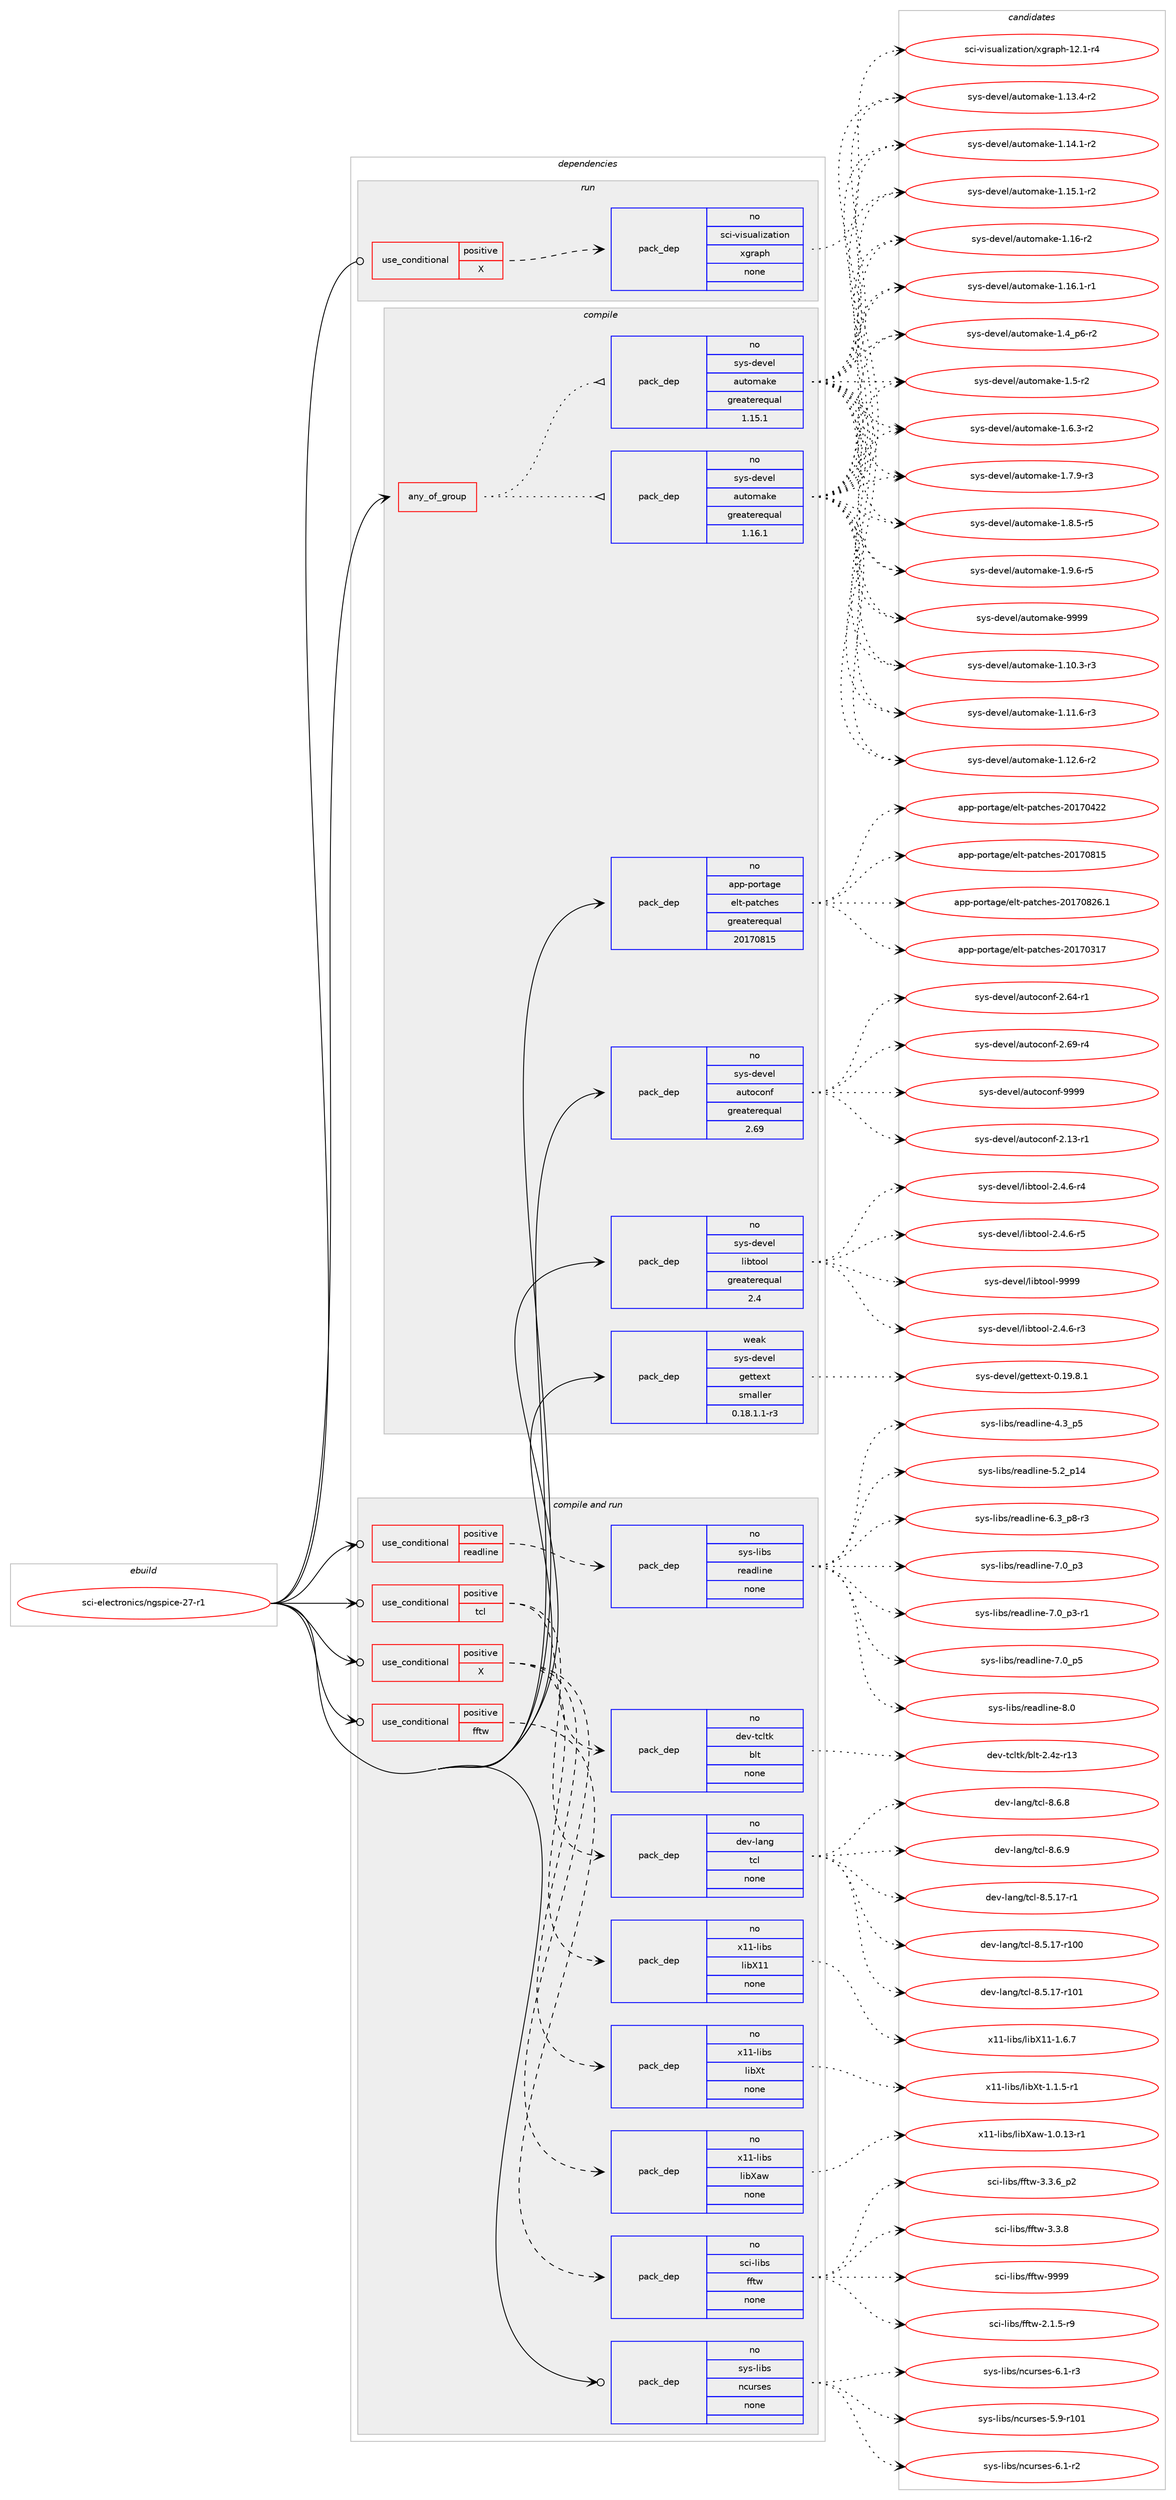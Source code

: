 digraph prolog {

# *************
# Graph options
# *************

newrank=true;
concentrate=true;
compound=true;
graph [rankdir=LR,fontname=Helvetica,fontsize=10,ranksep=1.5];#, ranksep=2.5, nodesep=0.2];
edge  [arrowhead=vee];
node  [fontname=Helvetica,fontsize=10];

# **********
# The ebuild
# **********

subgraph cluster_leftcol {
color=gray;
rank=same;
label=<<i>ebuild</i>>;
id [label="sci-electronics/ngspice-27-r1", color=red, width=4, href="../sci-electronics/ngspice-27-r1.svg"];
}

# ****************
# The dependencies
# ****************

subgraph cluster_midcol {
color=gray;
label=<<i>dependencies</i>>;
subgraph cluster_compile {
fillcolor="#eeeeee";
style=filled;
label=<<i>compile</i>>;
subgraph any26826 {
dependency1689881 [label=<<TABLE BORDER="0" CELLBORDER="1" CELLSPACING="0" CELLPADDING="4"><TR><TD CELLPADDING="10">any_of_group</TD></TR></TABLE>>, shape=none, color=red];subgraph pack1209565 {
dependency1689882 [label=<<TABLE BORDER="0" CELLBORDER="1" CELLSPACING="0" CELLPADDING="4" WIDTH="220"><TR><TD ROWSPAN="6" CELLPADDING="30">pack_dep</TD></TR><TR><TD WIDTH="110">no</TD></TR><TR><TD>sys-devel</TD></TR><TR><TD>automake</TD></TR><TR><TD>greaterequal</TD></TR><TR><TD>1.16.1</TD></TR></TABLE>>, shape=none, color=blue];
}
dependency1689881:e -> dependency1689882:w [weight=20,style="dotted",arrowhead="oinv"];
subgraph pack1209566 {
dependency1689883 [label=<<TABLE BORDER="0" CELLBORDER="1" CELLSPACING="0" CELLPADDING="4" WIDTH="220"><TR><TD ROWSPAN="6" CELLPADDING="30">pack_dep</TD></TR><TR><TD WIDTH="110">no</TD></TR><TR><TD>sys-devel</TD></TR><TR><TD>automake</TD></TR><TR><TD>greaterequal</TD></TR><TR><TD>1.15.1</TD></TR></TABLE>>, shape=none, color=blue];
}
dependency1689881:e -> dependency1689883:w [weight=20,style="dotted",arrowhead="oinv"];
}
id:e -> dependency1689881:w [weight=20,style="solid",arrowhead="vee"];
subgraph pack1209567 {
dependency1689884 [label=<<TABLE BORDER="0" CELLBORDER="1" CELLSPACING="0" CELLPADDING="4" WIDTH="220"><TR><TD ROWSPAN="6" CELLPADDING="30">pack_dep</TD></TR><TR><TD WIDTH="110">no</TD></TR><TR><TD>app-portage</TD></TR><TR><TD>elt-patches</TD></TR><TR><TD>greaterequal</TD></TR><TR><TD>20170815</TD></TR></TABLE>>, shape=none, color=blue];
}
id:e -> dependency1689884:w [weight=20,style="solid",arrowhead="vee"];
subgraph pack1209568 {
dependency1689885 [label=<<TABLE BORDER="0" CELLBORDER="1" CELLSPACING="0" CELLPADDING="4" WIDTH="220"><TR><TD ROWSPAN="6" CELLPADDING="30">pack_dep</TD></TR><TR><TD WIDTH="110">no</TD></TR><TR><TD>sys-devel</TD></TR><TR><TD>autoconf</TD></TR><TR><TD>greaterequal</TD></TR><TR><TD>2.69</TD></TR></TABLE>>, shape=none, color=blue];
}
id:e -> dependency1689885:w [weight=20,style="solid",arrowhead="vee"];
subgraph pack1209569 {
dependency1689886 [label=<<TABLE BORDER="0" CELLBORDER="1" CELLSPACING="0" CELLPADDING="4" WIDTH="220"><TR><TD ROWSPAN="6" CELLPADDING="30">pack_dep</TD></TR><TR><TD WIDTH="110">no</TD></TR><TR><TD>sys-devel</TD></TR><TR><TD>libtool</TD></TR><TR><TD>greaterequal</TD></TR><TR><TD>2.4</TD></TR></TABLE>>, shape=none, color=blue];
}
id:e -> dependency1689886:w [weight=20,style="solid",arrowhead="vee"];
subgraph pack1209570 {
dependency1689887 [label=<<TABLE BORDER="0" CELLBORDER="1" CELLSPACING="0" CELLPADDING="4" WIDTH="220"><TR><TD ROWSPAN="6" CELLPADDING="30">pack_dep</TD></TR><TR><TD WIDTH="110">weak</TD></TR><TR><TD>sys-devel</TD></TR><TR><TD>gettext</TD></TR><TR><TD>smaller</TD></TR><TR><TD>0.18.1.1-r3</TD></TR></TABLE>>, shape=none, color=blue];
}
id:e -> dependency1689887:w [weight=20,style="solid",arrowhead="vee"];
}
subgraph cluster_compileandrun {
fillcolor="#eeeeee";
style=filled;
label=<<i>compile and run</i>>;
subgraph cond452638 {
dependency1689888 [label=<<TABLE BORDER="0" CELLBORDER="1" CELLSPACING="0" CELLPADDING="4"><TR><TD ROWSPAN="3" CELLPADDING="10">use_conditional</TD></TR><TR><TD>positive</TD></TR><TR><TD>X</TD></TR></TABLE>>, shape=none, color=red];
subgraph pack1209571 {
dependency1689889 [label=<<TABLE BORDER="0" CELLBORDER="1" CELLSPACING="0" CELLPADDING="4" WIDTH="220"><TR><TD ROWSPAN="6" CELLPADDING="30">pack_dep</TD></TR><TR><TD WIDTH="110">no</TD></TR><TR><TD>x11-libs</TD></TR><TR><TD>libXaw</TD></TR><TR><TD>none</TD></TR><TR><TD></TD></TR></TABLE>>, shape=none, color=blue];
}
dependency1689888:e -> dependency1689889:w [weight=20,style="dashed",arrowhead="vee"];
subgraph pack1209572 {
dependency1689890 [label=<<TABLE BORDER="0" CELLBORDER="1" CELLSPACING="0" CELLPADDING="4" WIDTH="220"><TR><TD ROWSPAN="6" CELLPADDING="30">pack_dep</TD></TR><TR><TD WIDTH="110">no</TD></TR><TR><TD>x11-libs</TD></TR><TR><TD>libXt</TD></TR><TR><TD>none</TD></TR><TR><TD></TD></TR></TABLE>>, shape=none, color=blue];
}
dependency1689888:e -> dependency1689890:w [weight=20,style="dashed",arrowhead="vee"];
subgraph pack1209573 {
dependency1689891 [label=<<TABLE BORDER="0" CELLBORDER="1" CELLSPACING="0" CELLPADDING="4" WIDTH="220"><TR><TD ROWSPAN="6" CELLPADDING="30">pack_dep</TD></TR><TR><TD WIDTH="110">no</TD></TR><TR><TD>x11-libs</TD></TR><TR><TD>libX11</TD></TR><TR><TD>none</TD></TR><TR><TD></TD></TR></TABLE>>, shape=none, color=blue];
}
dependency1689888:e -> dependency1689891:w [weight=20,style="dashed",arrowhead="vee"];
}
id:e -> dependency1689888:w [weight=20,style="solid",arrowhead="odotvee"];
subgraph cond452639 {
dependency1689892 [label=<<TABLE BORDER="0" CELLBORDER="1" CELLSPACING="0" CELLPADDING="4"><TR><TD ROWSPAN="3" CELLPADDING="10">use_conditional</TD></TR><TR><TD>positive</TD></TR><TR><TD>fftw</TD></TR></TABLE>>, shape=none, color=red];
subgraph pack1209574 {
dependency1689893 [label=<<TABLE BORDER="0" CELLBORDER="1" CELLSPACING="0" CELLPADDING="4" WIDTH="220"><TR><TD ROWSPAN="6" CELLPADDING="30">pack_dep</TD></TR><TR><TD WIDTH="110">no</TD></TR><TR><TD>sci-libs</TD></TR><TR><TD>fftw</TD></TR><TR><TD>none</TD></TR><TR><TD></TD></TR></TABLE>>, shape=none, color=blue];
}
dependency1689892:e -> dependency1689893:w [weight=20,style="dashed",arrowhead="vee"];
}
id:e -> dependency1689892:w [weight=20,style="solid",arrowhead="odotvee"];
subgraph cond452640 {
dependency1689894 [label=<<TABLE BORDER="0" CELLBORDER="1" CELLSPACING="0" CELLPADDING="4"><TR><TD ROWSPAN="3" CELLPADDING="10">use_conditional</TD></TR><TR><TD>positive</TD></TR><TR><TD>readline</TD></TR></TABLE>>, shape=none, color=red];
subgraph pack1209575 {
dependency1689895 [label=<<TABLE BORDER="0" CELLBORDER="1" CELLSPACING="0" CELLPADDING="4" WIDTH="220"><TR><TD ROWSPAN="6" CELLPADDING="30">pack_dep</TD></TR><TR><TD WIDTH="110">no</TD></TR><TR><TD>sys-libs</TD></TR><TR><TD>readline</TD></TR><TR><TD>none</TD></TR><TR><TD></TD></TR></TABLE>>, shape=none, color=blue];
}
dependency1689894:e -> dependency1689895:w [weight=20,style="dashed",arrowhead="vee"];
}
id:e -> dependency1689894:w [weight=20,style="solid",arrowhead="odotvee"];
subgraph cond452641 {
dependency1689896 [label=<<TABLE BORDER="0" CELLBORDER="1" CELLSPACING="0" CELLPADDING="4"><TR><TD ROWSPAN="3" CELLPADDING="10">use_conditional</TD></TR><TR><TD>positive</TD></TR><TR><TD>tcl</TD></TR></TABLE>>, shape=none, color=red];
subgraph pack1209576 {
dependency1689897 [label=<<TABLE BORDER="0" CELLBORDER="1" CELLSPACING="0" CELLPADDING="4" WIDTH="220"><TR><TD ROWSPAN="6" CELLPADDING="30">pack_dep</TD></TR><TR><TD WIDTH="110">no</TD></TR><TR><TD>dev-lang</TD></TR><TR><TD>tcl</TD></TR><TR><TD>none</TD></TR><TR><TD></TD></TR></TABLE>>, shape=none, color=blue];
}
dependency1689896:e -> dependency1689897:w [weight=20,style="dashed",arrowhead="vee"];
subgraph pack1209577 {
dependency1689898 [label=<<TABLE BORDER="0" CELLBORDER="1" CELLSPACING="0" CELLPADDING="4" WIDTH="220"><TR><TD ROWSPAN="6" CELLPADDING="30">pack_dep</TD></TR><TR><TD WIDTH="110">no</TD></TR><TR><TD>dev-tcltk</TD></TR><TR><TD>blt</TD></TR><TR><TD>none</TD></TR><TR><TD></TD></TR></TABLE>>, shape=none, color=blue];
}
dependency1689896:e -> dependency1689898:w [weight=20,style="dashed",arrowhead="vee"];
}
id:e -> dependency1689896:w [weight=20,style="solid",arrowhead="odotvee"];
subgraph pack1209578 {
dependency1689899 [label=<<TABLE BORDER="0" CELLBORDER="1" CELLSPACING="0" CELLPADDING="4" WIDTH="220"><TR><TD ROWSPAN="6" CELLPADDING="30">pack_dep</TD></TR><TR><TD WIDTH="110">no</TD></TR><TR><TD>sys-libs</TD></TR><TR><TD>ncurses</TD></TR><TR><TD>none</TD></TR><TR><TD></TD></TR></TABLE>>, shape=none, color=blue];
}
id:e -> dependency1689899:w [weight=20,style="solid",arrowhead="odotvee"];
}
subgraph cluster_run {
fillcolor="#eeeeee";
style=filled;
label=<<i>run</i>>;
subgraph cond452642 {
dependency1689900 [label=<<TABLE BORDER="0" CELLBORDER="1" CELLSPACING="0" CELLPADDING="4"><TR><TD ROWSPAN="3" CELLPADDING="10">use_conditional</TD></TR><TR><TD>positive</TD></TR><TR><TD>X</TD></TR></TABLE>>, shape=none, color=red];
subgraph pack1209579 {
dependency1689901 [label=<<TABLE BORDER="0" CELLBORDER="1" CELLSPACING="0" CELLPADDING="4" WIDTH="220"><TR><TD ROWSPAN="6" CELLPADDING="30">pack_dep</TD></TR><TR><TD WIDTH="110">no</TD></TR><TR><TD>sci-visualization</TD></TR><TR><TD>xgraph</TD></TR><TR><TD>none</TD></TR><TR><TD></TD></TR></TABLE>>, shape=none, color=blue];
}
dependency1689900:e -> dependency1689901:w [weight=20,style="dashed",arrowhead="vee"];
}
id:e -> dependency1689900:w [weight=20,style="solid",arrowhead="odot"];
}
}

# **************
# The candidates
# **************

subgraph cluster_choices {
rank=same;
color=gray;
label=<<i>candidates</i>>;

subgraph choice1209565 {
color=black;
nodesep=1;
choice11512111545100101118101108479711711611110997107101454946494846514511451 [label="sys-devel/automake-1.10.3-r3", color=red, width=4,href="../sys-devel/automake-1.10.3-r3.svg"];
choice11512111545100101118101108479711711611110997107101454946494946544511451 [label="sys-devel/automake-1.11.6-r3", color=red, width=4,href="../sys-devel/automake-1.11.6-r3.svg"];
choice11512111545100101118101108479711711611110997107101454946495046544511450 [label="sys-devel/automake-1.12.6-r2", color=red, width=4,href="../sys-devel/automake-1.12.6-r2.svg"];
choice11512111545100101118101108479711711611110997107101454946495146524511450 [label="sys-devel/automake-1.13.4-r2", color=red, width=4,href="../sys-devel/automake-1.13.4-r2.svg"];
choice11512111545100101118101108479711711611110997107101454946495246494511450 [label="sys-devel/automake-1.14.1-r2", color=red, width=4,href="../sys-devel/automake-1.14.1-r2.svg"];
choice11512111545100101118101108479711711611110997107101454946495346494511450 [label="sys-devel/automake-1.15.1-r2", color=red, width=4,href="../sys-devel/automake-1.15.1-r2.svg"];
choice1151211154510010111810110847971171161111099710710145494649544511450 [label="sys-devel/automake-1.16-r2", color=red, width=4,href="../sys-devel/automake-1.16-r2.svg"];
choice11512111545100101118101108479711711611110997107101454946495446494511449 [label="sys-devel/automake-1.16.1-r1", color=red, width=4,href="../sys-devel/automake-1.16.1-r1.svg"];
choice115121115451001011181011084797117116111109971071014549465295112544511450 [label="sys-devel/automake-1.4_p6-r2", color=red, width=4,href="../sys-devel/automake-1.4_p6-r2.svg"];
choice11512111545100101118101108479711711611110997107101454946534511450 [label="sys-devel/automake-1.5-r2", color=red, width=4,href="../sys-devel/automake-1.5-r2.svg"];
choice115121115451001011181011084797117116111109971071014549465446514511450 [label="sys-devel/automake-1.6.3-r2", color=red, width=4,href="../sys-devel/automake-1.6.3-r2.svg"];
choice115121115451001011181011084797117116111109971071014549465546574511451 [label="sys-devel/automake-1.7.9-r3", color=red, width=4,href="../sys-devel/automake-1.7.9-r3.svg"];
choice115121115451001011181011084797117116111109971071014549465646534511453 [label="sys-devel/automake-1.8.5-r5", color=red, width=4,href="../sys-devel/automake-1.8.5-r5.svg"];
choice115121115451001011181011084797117116111109971071014549465746544511453 [label="sys-devel/automake-1.9.6-r5", color=red, width=4,href="../sys-devel/automake-1.9.6-r5.svg"];
choice115121115451001011181011084797117116111109971071014557575757 [label="sys-devel/automake-9999", color=red, width=4,href="../sys-devel/automake-9999.svg"];
dependency1689882:e -> choice11512111545100101118101108479711711611110997107101454946494846514511451:w [style=dotted,weight="100"];
dependency1689882:e -> choice11512111545100101118101108479711711611110997107101454946494946544511451:w [style=dotted,weight="100"];
dependency1689882:e -> choice11512111545100101118101108479711711611110997107101454946495046544511450:w [style=dotted,weight="100"];
dependency1689882:e -> choice11512111545100101118101108479711711611110997107101454946495146524511450:w [style=dotted,weight="100"];
dependency1689882:e -> choice11512111545100101118101108479711711611110997107101454946495246494511450:w [style=dotted,weight="100"];
dependency1689882:e -> choice11512111545100101118101108479711711611110997107101454946495346494511450:w [style=dotted,weight="100"];
dependency1689882:e -> choice1151211154510010111810110847971171161111099710710145494649544511450:w [style=dotted,weight="100"];
dependency1689882:e -> choice11512111545100101118101108479711711611110997107101454946495446494511449:w [style=dotted,weight="100"];
dependency1689882:e -> choice115121115451001011181011084797117116111109971071014549465295112544511450:w [style=dotted,weight="100"];
dependency1689882:e -> choice11512111545100101118101108479711711611110997107101454946534511450:w [style=dotted,weight="100"];
dependency1689882:e -> choice115121115451001011181011084797117116111109971071014549465446514511450:w [style=dotted,weight="100"];
dependency1689882:e -> choice115121115451001011181011084797117116111109971071014549465546574511451:w [style=dotted,weight="100"];
dependency1689882:e -> choice115121115451001011181011084797117116111109971071014549465646534511453:w [style=dotted,weight="100"];
dependency1689882:e -> choice115121115451001011181011084797117116111109971071014549465746544511453:w [style=dotted,weight="100"];
dependency1689882:e -> choice115121115451001011181011084797117116111109971071014557575757:w [style=dotted,weight="100"];
}
subgraph choice1209566 {
color=black;
nodesep=1;
choice11512111545100101118101108479711711611110997107101454946494846514511451 [label="sys-devel/automake-1.10.3-r3", color=red, width=4,href="../sys-devel/automake-1.10.3-r3.svg"];
choice11512111545100101118101108479711711611110997107101454946494946544511451 [label="sys-devel/automake-1.11.6-r3", color=red, width=4,href="../sys-devel/automake-1.11.6-r3.svg"];
choice11512111545100101118101108479711711611110997107101454946495046544511450 [label="sys-devel/automake-1.12.6-r2", color=red, width=4,href="../sys-devel/automake-1.12.6-r2.svg"];
choice11512111545100101118101108479711711611110997107101454946495146524511450 [label="sys-devel/automake-1.13.4-r2", color=red, width=4,href="../sys-devel/automake-1.13.4-r2.svg"];
choice11512111545100101118101108479711711611110997107101454946495246494511450 [label="sys-devel/automake-1.14.1-r2", color=red, width=4,href="../sys-devel/automake-1.14.1-r2.svg"];
choice11512111545100101118101108479711711611110997107101454946495346494511450 [label="sys-devel/automake-1.15.1-r2", color=red, width=4,href="../sys-devel/automake-1.15.1-r2.svg"];
choice1151211154510010111810110847971171161111099710710145494649544511450 [label="sys-devel/automake-1.16-r2", color=red, width=4,href="../sys-devel/automake-1.16-r2.svg"];
choice11512111545100101118101108479711711611110997107101454946495446494511449 [label="sys-devel/automake-1.16.1-r1", color=red, width=4,href="../sys-devel/automake-1.16.1-r1.svg"];
choice115121115451001011181011084797117116111109971071014549465295112544511450 [label="sys-devel/automake-1.4_p6-r2", color=red, width=4,href="../sys-devel/automake-1.4_p6-r2.svg"];
choice11512111545100101118101108479711711611110997107101454946534511450 [label="sys-devel/automake-1.5-r2", color=red, width=4,href="../sys-devel/automake-1.5-r2.svg"];
choice115121115451001011181011084797117116111109971071014549465446514511450 [label="sys-devel/automake-1.6.3-r2", color=red, width=4,href="../sys-devel/automake-1.6.3-r2.svg"];
choice115121115451001011181011084797117116111109971071014549465546574511451 [label="sys-devel/automake-1.7.9-r3", color=red, width=4,href="../sys-devel/automake-1.7.9-r3.svg"];
choice115121115451001011181011084797117116111109971071014549465646534511453 [label="sys-devel/automake-1.8.5-r5", color=red, width=4,href="../sys-devel/automake-1.8.5-r5.svg"];
choice115121115451001011181011084797117116111109971071014549465746544511453 [label="sys-devel/automake-1.9.6-r5", color=red, width=4,href="../sys-devel/automake-1.9.6-r5.svg"];
choice115121115451001011181011084797117116111109971071014557575757 [label="sys-devel/automake-9999", color=red, width=4,href="../sys-devel/automake-9999.svg"];
dependency1689883:e -> choice11512111545100101118101108479711711611110997107101454946494846514511451:w [style=dotted,weight="100"];
dependency1689883:e -> choice11512111545100101118101108479711711611110997107101454946494946544511451:w [style=dotted,weight="100"];
dependency1689883:e -> choice11512111545100101118101108479711711611110997107101454946495046544511450:w [style=dotted,weight="100"];
dependency1689883:e -> choice11512111545100101118101108479711711611110997107101454946495146524511450:w [style=dotted,weight="100"];
dependency1689883:e -> choice11512111545100101118101108479711711611110997107101454946495246494511450:w [style=dotted,weight="100"];
dependency1689883:e -> choice11512111545100101118101108479711711611110997107101454946495346494511450:w [style=dotted,weight="100"];
dependency1689883:e -> choice1151211154510010111810110847971171161111099710710145494649544511450:w [style=dotted,weight="100"];
dependency1689883:e -> choice11512111545100101118101108479711711611110997107101454946495446494511449:w [style=dotted,weight="100"];
dependency1689883:e -> choice115121115451001011181011084797117116111109971071014549465295112544511450:w [style=dotted,weight="100"];
dependency1689883:e -> choice11512111545100101118101108479711711611110997107101454946534511450:w [style=dotted,weight="100"];
dependency1689883:e -> choice115121115451001011181011084797117116111109971071014549465446514511450:w [style=dotted,weight="100"];
dependency1689883:e -> choice115121115451001011181011084797117116111109971071014549465546574511451:w [style=dotted,weight="100"];
dependency1689883:e -> choice115121115451001011181011084797117116111109971071014549465646534511453:w [style=dotted,weight="100"];
dependency1689883:e -> choice115121115451001011181011084797117116111109971071014549465746544511453:w [style=dotted,weight="100"];
dependency1689883:e -> choice115121115451001011181011084797117116111109971071014557575757:w [style=dotted,weight="100"];
}
subgraph choice1209567 {
color=black;
nodesep=1;
choice97112112451121111141169710310147101108116451129711699104101115455048495548514955 [label="app-portage/elt-patches-20170317", color=red, width=4,href="../app-portage/elt-patches-20170317.svg"];
choice97112112451121111141169710310147101108116451129711699104101115455048495548525050 [label="app-portage/elt-patches-20170422", color=red, width=4,href="../app-portage/elt-patches-20170422.svg"];
choice97112112451121111141169710310147101108116451129711699104101115455048495548564953 [label="app-portage/elt-patches-20170815", color=red, width=4,href="../app-portage/elt-patches-20170815.svg"];
choice971121124511211111411697103101471011081164511297116991041011154550484955485650544649 [label="app-portage/elt-patches-20170826.1", color=red, width=4,href="../app-portage/elt-patches-20170826.1.svg"];
dependency1689884:e -> choice97112112451121111141169710310147101108116451129711699104101115455048495548514955:w [style=dotted,weight="100"];
dependency1689884:e -> choice97112112451121111141169710310147101108116451129711699104101115455048495548525050:w [style=dotted,weight="100"];
dependency1689884:e -> choice97112112451121111141169710310147101108116451129711699104101115455048495548564953:w [style=dotted,weight="100"];
dependency1689884:e -> choice971121124511211111411697103101471011081164511297116991041011154550484955485650544649:w [style=dotted,weight="100"];
}
subgraph choice1209568 {
color=black;
nodesep=1;
choice1151211154510010111810110847971171161119911111010245504649514511449 [label="sys-devel/autoconf-2.13-r1", color=red, width=4,href="../sys-devel/autoconf-2.13-r1.svg"];
choice1151211154510010111810110847971171161119911111010245504654524511449 [label="sys-devel/autoconf-2.64-r1", color=red, width=4,href="../sys-devel/autoconf-2.64-r1.svg"];
choice1151211154510010111810110847971171161119911111010245504654574511452 [label="sys-devel/autoconf-2.69-r4", color=red, width=4,href="../sys-devel/autoconf-2.69-r4.svg"];
choice115121115451001011181011084797117116111991111101024557575757 [label="sys-devel/autoconf-9999", color=red, width=4,href="../sys-devel/autoconf-9999.svg"];
dependency1689885:e -> choice1151211154510010111810110847971171161119911111010245504649514511449:w [style=dotted,weight="100"];
dependency1689885:e -> choice1151211154510010111810110847971171161119911111010245504654524511449:w [style=dotted,weight="100"];
dependency1689885:e -> choice1151211154510010111810110847971171161119911111010245504654574511452:w [style=dotted,weight="100"];
dependency1689885:e -> choice115121115451001011181011084797117116111991111101024557575757:w [style=dotted,weight="100"];
}
subgraph choice1209569 {
color=black;
nodesep=1;
choice1151211154510010111810110847108105981161111111084550465246544511451 [label="sys-devel/libtool-2.4.6-r3", color=red, width=4,href="../sys-devel/libtool-2.4.6-r3.svg"];
choice1151211154510010111810110847108105981161111111084550465246544511452 [label="sys-devel/libtool-2.4.6-r4", color=red, width=4,href="../sys-devel/libtool-2.4.6-r4.svg"];
choice1151211154510010111810110847108105981161111111084550465246544511453 [label="sys-devel/libtool-2.4.6-r5", color=red, width=4,href="../sys-devel/libtool-2.4.6-r5.svg"];
choice1151211154510010111810110847108105981161111111084557575757 [label="sys-devel/libtool-9999", color=red, width=4,href="../sys-devel/libtool-9999.svg"];
dependency1689886:e -> choice1151211154510010111810110847108105981161111111084550465246544511451:w [style=dotted,weight="100"];
dependency1689886:e -> choice1151211154510010111810110847108105981161111111084550465246544511452:w [style=dotted,weight="100"];
dependency1689886:e -> choice1151211154510010111810110847108105981161111111084550465246544511453:w [style=dotted,weight="100"];
dependency1689886:e -> choice1151211154510010111810110847108105981161111111084557575757:w [style=dotted,weight="100"];
}
subgraph choice1209570 {
color=black;
nodesep=1;
choice1151211154510010111810110847103101116116101120116454846495746564649 [label="sys-devel/gettext-0.19.8.1", color=red, width=4,href="../sys-devel/gettext-0.19.8.1.svg"];
dependency1689887:e -> choice1151211154510010111810110847103101116116101120116454846495746564649:w [style=dotted,weight="100"];
}
subgraph choice1209571 {
color=black;
nodesep=1;
choice1204949451081059811547108105988897119454946484649514511449 [label="x11-libs/libXaw-1.0.13-r1", color=red, width=4,href="../x11-libs/libXaw-1.0.13-r1.svg"];
dependency1689889:e -> choice1204949451081059811547108105988897119454946484649514511449:w [style=dotted,weight="100"];
}
subgraph choice1209572 {
color=black;
nodesep=1;
choice120494945108105981154710810598881164549464946534511449 [label="x11-libs/libXt-1.1.5-r1", color=red, width=4,href="../x11-libs/libXt-1.1.5-r1.svg"];
dependency1689890:e -> choice120494945108105981154710810598881164549464946534511449:w [style=dotted,weight="100"];
}
subgraph choice1209573 {
color=black;
nodesep=1;
choice120494945108105981154710810598884949454946544655 [label="x11-libs/libX11-1.6.7", color=red, width=4,href="../x11-libs/libX11-1.6.7.svg"];
dependency1689891:e -> choice120494945108105981154710810598884949454946544655:w [style=dotted,weight="100"];
}
subgraph choice1209574 {
color=black;
nodesep=1;
choice115991054510810598115471021021161194550464946534511457 [label="sci-libs/fftw-2.1.5-r9", color=red, width=4,href="../sci-libs/fftw-2.1.5-r9.svg"];
choice115991054510810598115471021021161194551465146549511250 [label="sci-libs/fftw-3.3.6_p2", color=red, width=4,href="../sci-libs/fftw-3.3.6_p2.svg"];
choice11599105451081059811547102102116119455146514656 [label="sci-libs/fftw-3.3.8", color=red, width=4,href="../sci-libs/fftw-3.3.8.svg"];
choice115991054510810598115471021021161194557575757 [label="sci-libs/fftw-9999", color=red, width=4,href="../sci-libs/fftw-9999.svg"];
dependency1689893:e -> choice115991054510810598115471021021161194550464946534511457:w [style=dotted,weight="100"];
dependency1689893:e -> choice115991054510810598115471021021161194551465146549511250:w [style=dotted,weight="100"];
dependency1689893:e -> choice11599105451081059811547102102116119455146514656:w [style=dotted,weight="100"];
dependency1689893:e -> choice115991054510810598115471021021161194557575757:w [style=dotted,weight="100"];
}
subgraph choice1209575 {
color=black;
nodesep=1;
choice11512111545108105981154711410197100108105110101455246519511253 [label="sys-libs/readline-4.3_p5", color=red, width=4,href="../sys-libs/readline-4.3_p5.svg"];
choice1151211154510810598115471141019710010810511010145534650951124952 [label="sys-libs/readline-5.2_p14", color=red, width=4,href="../sys-libs/readline-5.2_p14.svg"];
choice115121115451081059811547114101971001081051101014554465195112564511451 [label="sys-libs/readline-6.3_p8-r3", color=red, width=4,href="../sys-libs/readline-6.3_p8-r3.svg"];
choice11512111545108105981154711410197100108105110101455546489511251 [label="sys-libs/readline-7.0_p3", color=red, width=4,href="../sys-libs/readline-7.0_p3.svg"];
choice115121115451081059811547114101971001081051101014555464895112514511449 [label="sys-libs/readline-7.0_p3-r1", color=red, width=4,href="../sys-libs/readline-7.0_p3-r1.svg"];
choice11512111545108105981154711410197100108105110101455546489511253 [label="sys-libs/readline-7.0_p5", color=red, width=4,href="../sys-libs/readline-7.0_p5.svg"];
choice1151211154510810598115471141019710010810511010145564648 [label="sys-libs/readline-8.0", color=red, width=4,href="../sys-libs/readline-8.0.svg"];
dependency1689895:e -> choice11512111545108105981154711410197100108105110101455246519511253:w [style=dotted,weight="100"];
dependency1689895:e -> choice1151211154510810598115471141019710010810511010145534650951124952:w [style=dotted,weight="100"];
dependency1689895:e -> choice115121115451081059811547114101971001081051101014554465195112564511451:w [style=dotted,weight="100"];
dependency1689895:e -> choice11512111545108105981154711410197100108105110101455546489511251:w [style=dotted,weight="100"];
dependency1689895:e -> choice115121115451081059811547114101971001081051101014555464895112514511449:w [style=dotted,weight="100"];
dependency1689895:e -> choice11512111545108105981154711410197100108105110101455546489511253:w [style=dotted,weight="100"];
dependency1689895:e -> choice1151211154510810598115471141019710010810511010145564648:w [style=dotted,weight="100"];
}
subgraph choice1209576 {
color=black;
nodesep=1;
choice10010111845108971101034711699108455646534649554511449 [label="dev-lang/tcl-8.5.17-r1", color=red, width=4,href="../dev-lang/tcl-8.5.17-r1.svg"];
choice100101118451089711010347116991084556465346495545114494848 [label="dev-lang/tcl-8.5.17-r100", color=red, width=4,href="../dev-lang/tcl-8.5.17-r100.svg"];
choice100101118451089711010347116991084556465346495545114494849 [label="dev-lang/tcl-8.5.17-r101", color=red, width=4,href="../dev-lang/tcl-8.5.17-r101.svg"];
choice10010111845108971101034711699108455646544656 [label="dev-lang/tcl-8.6.8", color=red, width=4,href="../dev-lang/tcl-8.6.8.svg"];
choice10010111845108971101034711699108455646544657 [label="dev-lang/tcl-8.6.9", color=red, width=4,href="../dev-lang/tcl-8.6.9.svg"];
dependency1689897:e -> choice10010111845108971101034711699108455646534649554511449:w [style=dotted,weight="100"];
dependency1689897:e -> choice100101118451089711010347116991084556465346495545114494848:w [style=dotted,weight="100"];
dependency1689897:e -> choice100101118451089711010347116991084556465346495545114494849:w [style=dotted,weight="100"];
dependency1689897:e -> choice10010111845108971101034711699108455646544656:w [style=dotted,weight="100"];
dependency1689897:e -> choice10010111845108971101034711699108455646544657:w [style=dotted,weight="100"];
}
subgraph choice1209577 {
color=black;
nodesep=1;
choice1001011184511699108116107479810811645504652122451144951 [label="dev-tcltk/blt-2.4z-r13", color=red, width=4,href="../dev-tcltk/blt-2.4z-r13.svg"];
dependency1689898:e -> choice1001011184511699108116107479810811645504652122451144951:w [style=dotted,weight="100"];
}
subgraph choice1209578 {
color=black;
nodesep=1;
choice115121115451081059811547110991171141151011154553465745114494849 [label="sys-libs/ncurses-5.9-r101", color=red, width=4,href="../sys-libs/ncurses-5.9-r101.svg"];
choice11512111545108105981154711099117114115101115455446494511450 [label="sys-libs/ncurses-6.1-r2", color=red, width=4,href="../sys-libs/ncurses-6.1-r2.svg"];
choice11512111545108105981154711099117114115101115455446494511451 [label="sys-libs/ncurses-6.1-r3", color=red, width=4,href="../sys-libs/ncurses-6.1-r3.svg"];
dependency1689899:e -> choice115121115451081059811547110991171141151011154553465745114494849:w [style=dotted,weight="100"];
dependency1689899:e -> choice11512111545108105981154711099117114115101115455446494511450:w [style=dotted,weight="100"];
dependency1689899:e -> choice11512111545108105981154711099117114115101115455446494511451:w [style=dotted,weight="100"];
}
subgraph choice1209579 {
color=black;
nodesep=1;
choice11599105451181051151179710810512297116105111110471201031149711210445495046494511452 [label="sci-visualization/xgraph-12.1-r4", color=red, width=4,href="../sci-visualization/xgraph-12.1-r4.svg"];
dependency1689901:e -> choice11599105451181051151179710810512297116105111110471201031149711210445495046494511452:w [style=dotted,weight="100"];
}
}

}
